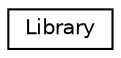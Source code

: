 digraph "Graphical Class Hierarchy"
{
  edge [fontname="Helvetica",fontsize="10",labelfontname="Helvetica",labelfontsize="10"];
  node [fontname="Helvetica",fontsize="10",shape=record];
  rankdir="LR";
  Node1 [label="Library",height=0.2,width=0.4,color="black", fillcolor="white", style="filled",URL="$class_library.xhtml"];
}
